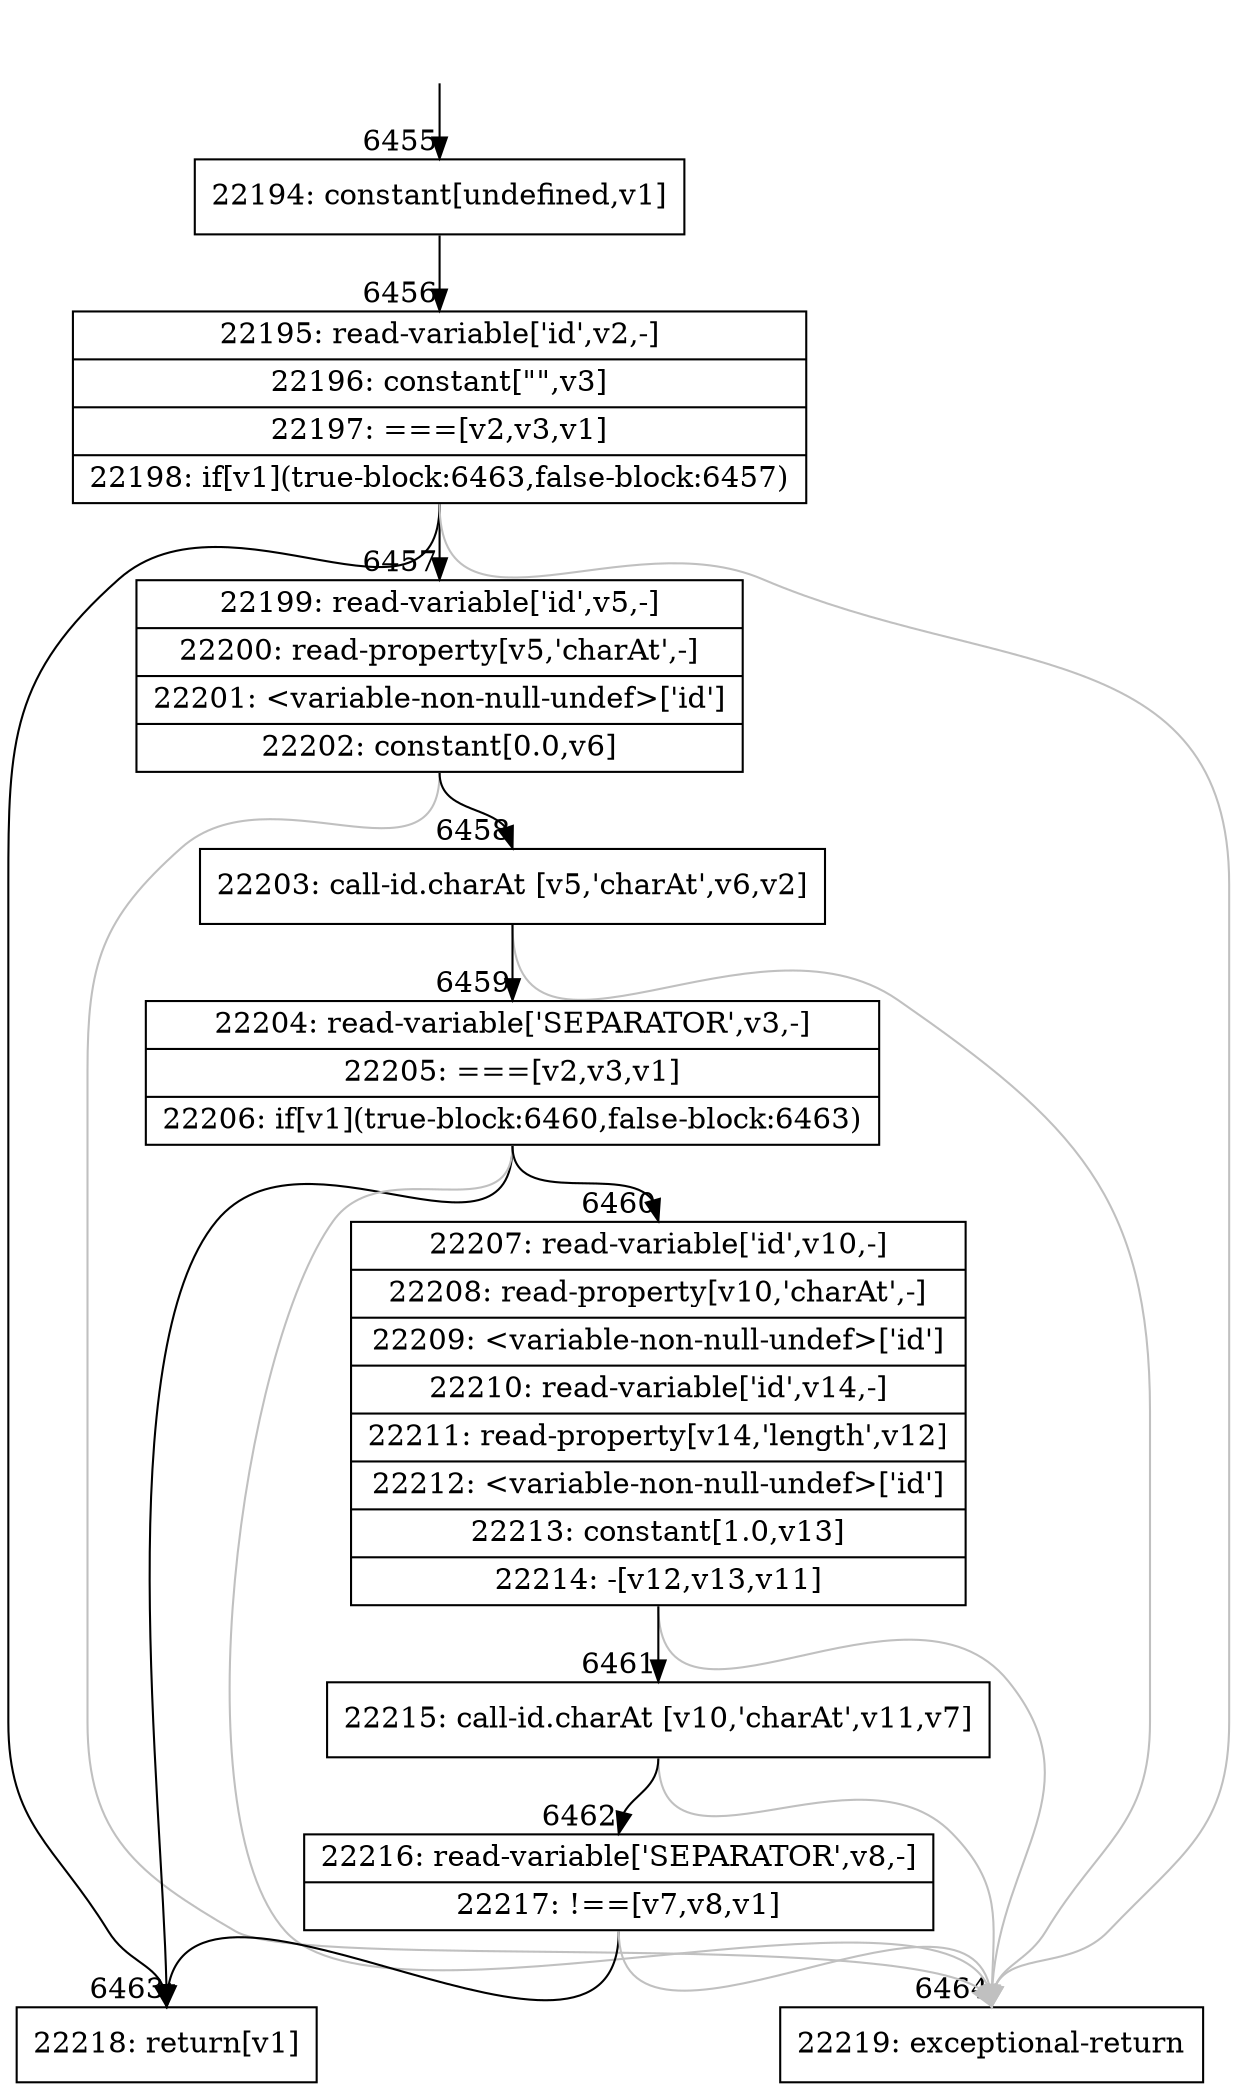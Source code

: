 digraph {
rankdir="TD"
BB_entry445[shape=none,label=""];
BB_entry445 -> BB6455 [tailport=s, headport=n, headlabel="    6455"]
BB6455 [shape=record label="{22194: constant[undefined,v1]}" ] 
BB6455 -> BB6456 [tailport=s, headport=n, headlabel="      6456"]
BB6456 [shape=record label="{22195: read-variable['id',v2,-]|22196: constant[\"\",v3]|22197: ===[v2,v3,v1]|22198: if[v1](true-block:6463,false-block:6457)}" ] 
BB6456 -> BB6463 [tailport=s, headport=n, headlabel="      6463"]
BB6456 -> BB6457 [tailport=s, headport=n, headlabel="      6457"]
BB6456 -> BB6464 [tailport=s, headport=n, color=gray, headlabel="      6464"]
BB6457 [shape=record label="{22199: read-variable['id',v5,-]|22200: read-property[v5,'charAt',-]|22201: \<variable-non-null-undef\>['id']|22202: constant[0.0,v6]}" ] 
BB6457 -> BB6458 [tailport=s, headport=n, headlabel="      6458"]
BB6457 -> BB6464 [tailport=s, headport=n, color=gray]
BB6458 [shape=record label="{22203: call-id.charAt [v5,'charAt',v6,v2]}" ] 
BB6458 -> BB6459 [tailport=s, headport=n, headlabel="      6459"]
BB6458 -> BB6464 [tailport=s, headport=n, color=gray]
BB6459 [shape=record label="{22204: read-variable['SEPARATOR',v3,-]|22205: ===[v2,v3,v1]|22206: if[v1](true-block:6460,false-block:6463)}" ] 
BB6459 -> BB6463 [tailport=s, headport=n]
BB6459 -> BB6460 [tailport=s, headport=n, headlabel="      6460"]
BB6459 -> BB6464 [tailport=s, headport=n, color=gray]
BB6460 [shape=record label="{22207: read-variable['id',v10,-]|22208: read-property[v10,'charAt',-]|22209: \<variable-non-null-undef\>['id']|22210: read-variable['id',v14,-]|22211: read-property[v14,'length',v12]|22212: \<variable-non-null-undef\>['id']|22213: constant[1.0,v13]|22214: -[v12,v13,v11]}" ] 
BB6460 -> BB6461 [tailport=s, headport=n, headlabel="      6461"]
BB6460 -> BB6464 [tailport=s, headport=n, color=gray]
BB6461 [shape=record label="{22215: call-id.charAt [v10,'charAt',v11,v7]}" ] 
BB6461 -> BB6462 [tailport=s, headport=n, headlabel="      6462"]
BB6461 -> BB6464 [tailport=s, headport=n, color=gray]
BB6462 [shape=record label="{22216: read-variable['SEPARATOR',v8,-]|22217: !==[v7,v8,v1]}" ] 
BB6462 -> BB6463 [tailport=s, headport=n]
BB6462 -> BB6464 [tailport=s, headport=n, color=gray]
BB6463 [shape=record label="{22218: return[v1]}" ] 
BB6464 [shape=record label="{22219: exceptional-return}" ] 
//#$~ 11345
}
